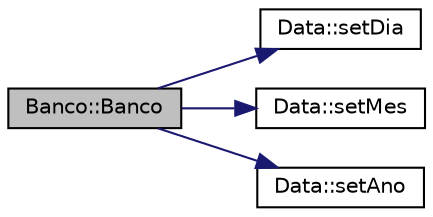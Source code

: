 digraph "Banco::Banco"
{
  edge [fontname="Helvetica",fontsize="10",labelfontname="Helvetica",labelfontsize="10"];
  node [fontname="Helvetica",fontsize="10",shape=record];
  rankdir="LR";
  Node0 [label="Banco::Banco",height=0.2,width=0.4,color="black", fillcolor="grey75", style="filled", fontcolor="black"];
  Node0 -> Node1 [color="midnightblue",fontsize="10",style="solid",fontname="Helvetica"];
  Node1 [label="Data::setDia",height=0.2,width=0.4,color="black", fillcolor="white", style="filled",URL="$class_data.html#a3e2c5356bc8d548b75c7d085f7a7c4ee",tooltip="Altera o dia. "];
  Node0 -> Node2 [color="midnightblue",fontsize="10",style="solid",fontname="Helvetica"];
  Node2 [label="Data::setMes",height=0.2,width=0.4,color="black", fillcolor="white", style="filled",URL="$class_data.html#ab15051ae481d89d057b22abc8152584c",tooltip="Altera o mes. "];
  Node0 -> Node3 [color="midnightblue",fontsize="10",style="solid",fontname="Helvetica"];
  Node3 [label="Data::setAno",height=0.2,width=0.4,color="black", fillcolor="white", style="filled",URL="$class_data.html#a8d4cfad647b590df436d8260000a2745",tooltip="Altera o dia. "];
}
